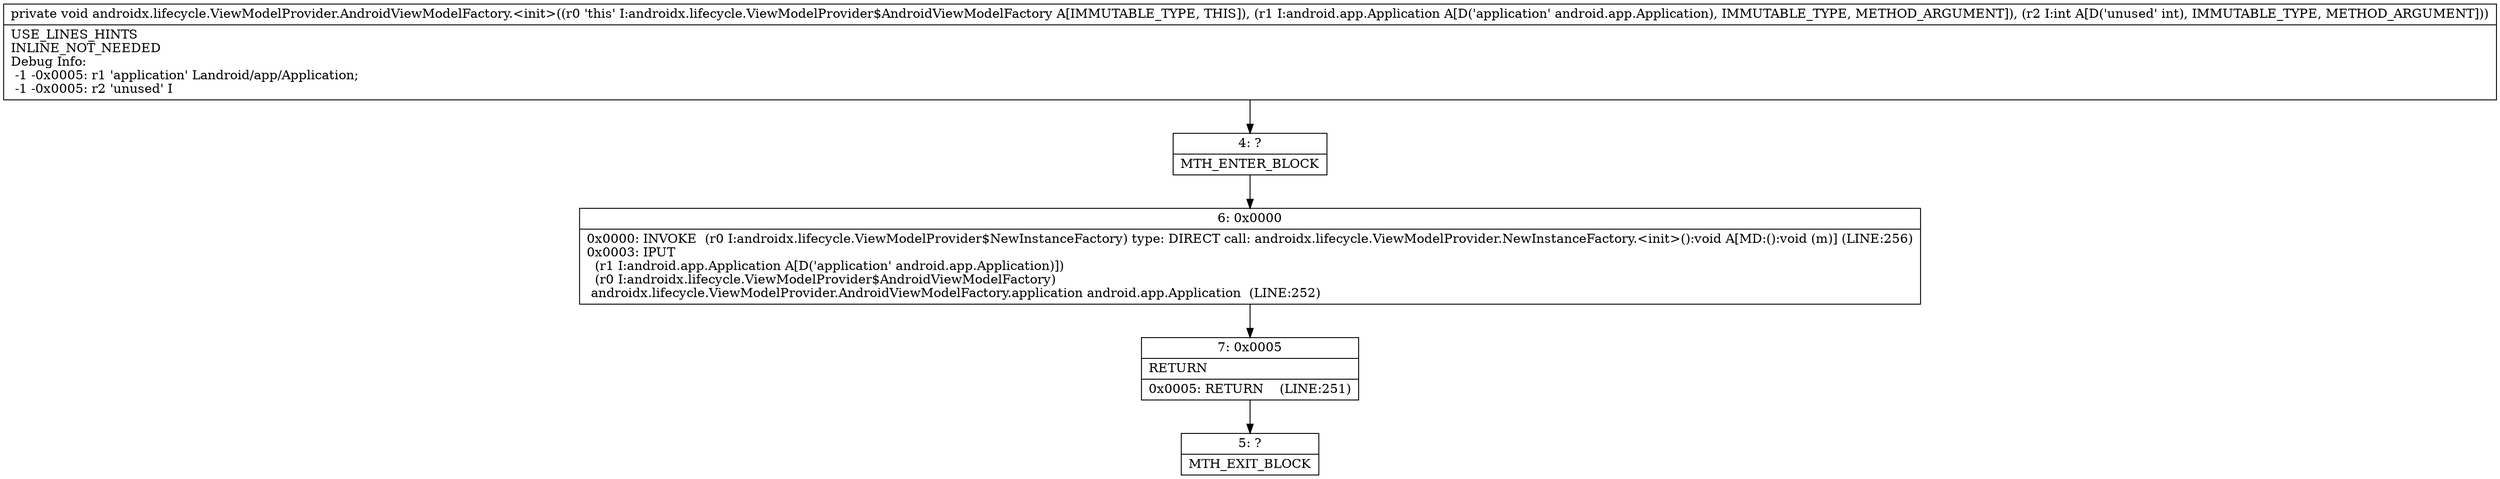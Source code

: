 digraph "CFG forandroidx.lifecycle.ViewModelProvider.AndroidViewModelFactory.\<init\>(Landroid\/app\/Application;I)V" {
Node_4 [shape=record,label="{4\:\ ?|MTH_ENTER_BLOCK\l}"];
Node_6 [shape=record,label="{6\:\ 0x0000|0x0000: INVOKE  (r0 I:androidx.lifecycle.ViewModelProvider$NewInstanceFactory) type: DIRECT call: androidx.lifecycle.ViewModelProvider.NewInstanceFactory.\<init\>():void A[MD:():void (m)] (LINE:256)\l0x0003: IPUT  \l  (r1 I:android.app.Application A[D('application' android.app.Application)])\l  (r0 I:androidx.lifecycle.ViewModelProvider$AndroidViewModelFactory)\l androidx.lifecycle.ViewModelProvider.AndroidViewModelFactory.application android.app.Application  (LINE:252)\l}"];
Node_7 [shape=record,label="{7\:\ 0x0005|RETURN\l|0x0005: RETURN    (LINE:251)\l}"];
Node_5 [shape=record,label="{5\:\ ?|MTH_EXIT_BLOCK\l}"];
MethodNode[shape=record,label="{private void androidx.lifecycle.ViewModelProvider.AndroidViewModelFactory.\<init\>((r0 'this' I:androidx.lifecycle.ViewModelProvider$AndroidViewModelFactory A[IMMUTABLE_TYPE, THIS]), (r1 I:android.app.Application A[D('application' android.app.Application), IMMUTABLE_TYPE, METHOD_ARGUMENT]), (r2 I:int A[D('unused' int), IMMUTABLE_TYPE, METHOD_ARGUMENT]))  | USE_LINES_HINTS\lINLINE_NOT_NEEDED\lDebug Info:\l  \-1 \-0x0005: r1 'application' Landroid\/app\/Application;\l  \-1 \-0x0005: r2 'unused' I\l}"];
MethodNode -> Node_4;Node_4 -> Node_6;
Node_6 -> Node_7;
Node_7 -> Node_5;
}

